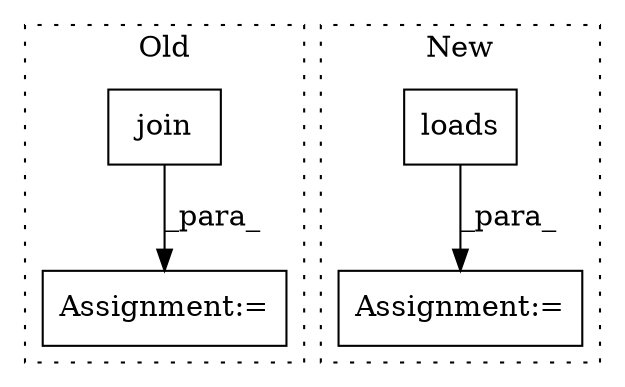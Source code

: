 digraph G {
subgraph cluster0 {
1 [label="join" a="32" s="1620,1670" l="5,1" shape="box"];
4 [label="Assignment:=" a="7" s="1614" l="1" shape="box"];
label = "Old";
style="dotted";
}
subgraph cluster1 {
2 [label="loads" a="32" s="1501,1543" l="6,1" shape="box"];
3 [label="Assignment:=" a="7" s="1495" l="1" shape="box"];
label = "New";
style="dotted";
}
1 -> 4 [label="_para_"];
2 -> 3 [label="_para_"];
}